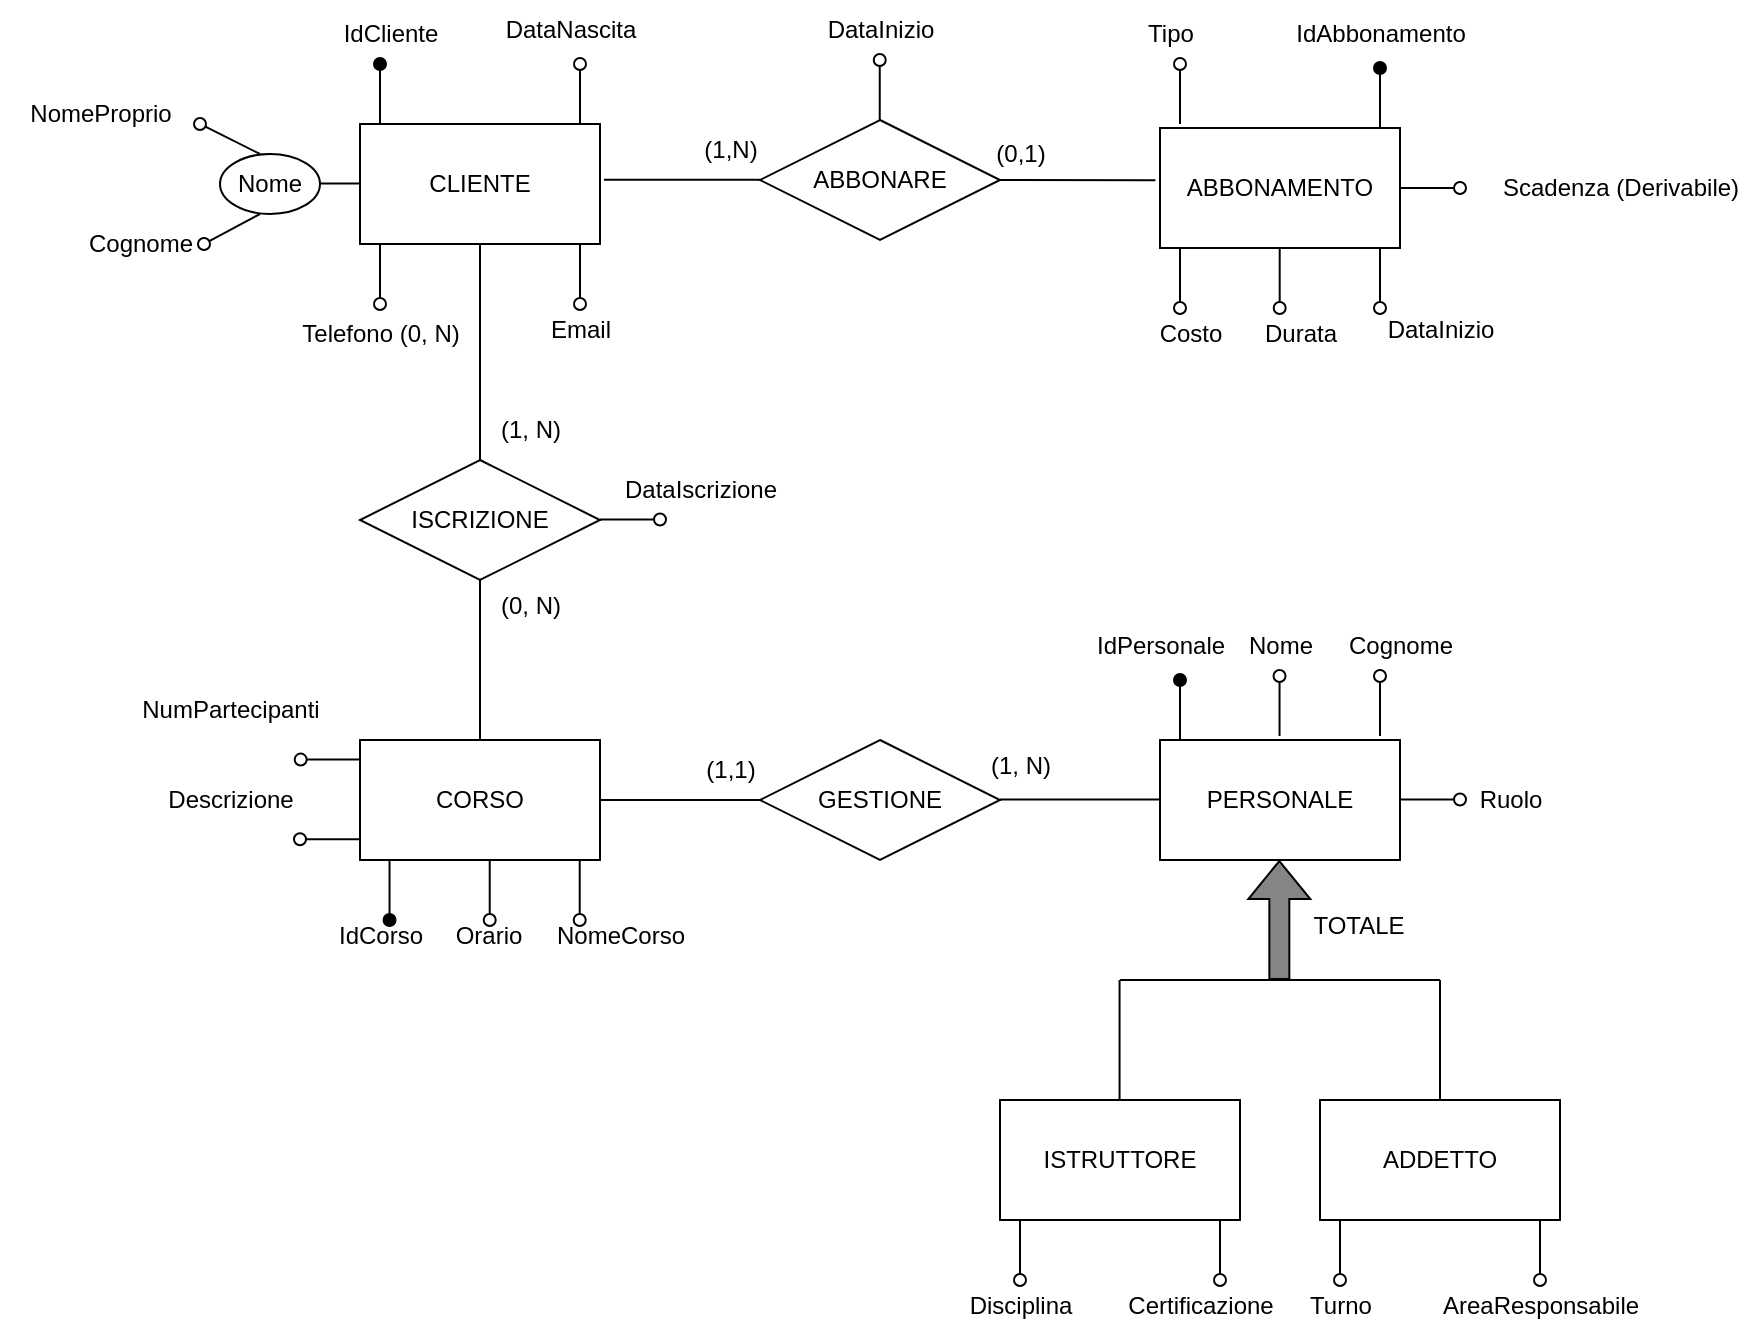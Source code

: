 <mxfile version="25.0.3">
  <diagram name="Pagina-1" id="2qj2GZJpzb1wbTNh-gF_">
    <mxGraphModel dx="1508" dy="424" grid="1" gridSize="10" guides="1" tooltips="1" connect="1" arrows="1" fold="1" page="1" pageScale="1" pageWidth="827" pageHeight="1169" math="0" shadow="0">
      <root>
        <mxCell id="0" />
        <mxCell id="1" parent="0" />
        <mxCell id="TS1fgI1TGYpvE9dovKNg-1" value="CLIENTE" style="rounded=0;whiteSpace=wrap;html=1;" parent="1" vertex="1">
          <mxGeometry x="-120" y="192" width="120" height="60" as="geometry" />
        </mxCell>
        <mxCell id="TS1fgI1TGYpvE9dovKNg-2" value="&lt;div&gt;ABBONAMENTO&lt;/div&gt;" style="rounded=0;whiteSpace=wrap;html=1;" parent="1" vertex="1">
          <mxGeometry x="280" y="194" width="120" height="60" as="geometry" />
        </mxCell>
        <mxCell id="TS1fgI1TGYpvE9dovKNg-3" value="&lt;div&gt;CORSO&lt;/div&gt;" style="rounded=0;whiteSpace=wrap;html=1;" parent="1" vertex="1">
          <mxGeometry x="-120" y="500" width="120" height="60" as="geometry" />
        </mxCell>
        <mxCell id="TS1fgI1TGYpvE9dovKNg-4" value="PERSONALE" style="rounded=0;whiteSpace=wrap;html=1;" parent="1" vertex="1">
          <mxGeometry x="280" y="500" width="120" height="60" as="geometry" />
        </mxCell>
        <mxCell id="fKOpoRJPvV8tH2656EXo-1" value="" style="shape=flexArrow;endArrow=classic;html=1;rounded=0;fillColor=#858585;fillStyle=auto;strokeColor=default;gradientColor=none;" parent="1" edge="1">
          <mxGeometry width="50" height="50" relative="1" as="geometry">
            <mxPoint x="339.67" y="620" as="sourcePoint" />
            <mxPoint x="339.67" y="560" as="targetPoint" />
          </mxGeometry>
        </mxCell>
        <mxCell id="fKOpoRJPvV8tH2656EXo-3" value="" style="endArrow=none;html=1;rounded=0;" parent="1" edge="1">
          <mxGeometry width="50" height="50" relative="1" as="geometry">
            <mxPoint x="260" y="620" as="sourcePoint" />
            <mxPoint x="340" y="620" as="targetPoint" />
          </mxGeometry>
        </mxCell>
        <mxCell id="fKOpoRJPvV8tH2656EXo-4" value="" style="endArrow=none;html=1;rounded=0;" parent="1" edge="1">
          <mxGeometry width="50" height="50" relative="1" as="geometry">
            <mxPoint x="340" y="620" as="sourcePoint" />
            <mxPoint x="420" y="620" as="targetPoint" />
          </mxGeometry>
        </mxCell>
        <mxCell id="fKOpoRJPvV8tH2656EXo-7" value="" style="endArrow=oval;html=1;rounded=1;curved=0;strokeColor=default;strokeWidth=1;jumpStyle=none;endFill=1;" parent="1" edge="1">
          <mxGeometry width="50" height="50" relative="1" as="geometry">
            <mxPoint x="-110" y="192" as="sourcePoint" />
            <mxPoint x="-110" y="162" as="targetPoint" />
          </mxGeometry>
        </mxCell>
        <mxCell id="fKOpoRJPvV8tH2656EXo-11" value="&lt;div&gt;IdCliente&lt;/div&gt;" style="text;html=1;align=center;verticalAlign=middle;resizable=0;points=[];autosize=1;strokeColor=none;fillColor=none;" parent="1" vertex="1">
          <mxGeometry x="-140" y="132" width="70" height="30" as="geometry" />
        </mxCell>
        <mxCell id="fKOpoRJPvV8tH2656EXo-16" value="" style="endArrow=oval;html=1;rounded=1;curved=0;strokeColor=default;strokeWidth=1;jumpStyle=none;endFill=0;" parent="1" edge="1">
          <mxGeometry width="50" height="50" relative="1" as="geometry">
            <mxPoint x="-120" y="221.81" as="sourcePoint" />
            <mxPoint x="-150" y="221.81" as="targetPoint" />
          </mxGeometry>
        </mxCell>
        <mxCell id="fKOpoRJPvV8tH2656EXo-17" value="Nome" style="ellipse;whiteSpace=wrap;html=1;" parent="1" vertex="1">
          <mxGeometry x="-190" y="207" width="50" height="30" as="geometry" />
        </mxCell>
        <mxCell id="fKOpoRJPvV8tH2656EXo-18" value="" style="endArrow=oval;html=1;rounded=1;curved=0;strokeColor=default;strokeWidth=1;jumpStyle=none;endFill=0;" parent="1" edge="1">
          <mxGeometry width="50" height="50" relative="1" as="geometry">
            <mxPoint x="-170" y="207" as="sourcePoint" />
            <mxPoint x="-200" y="192" as="targetPoint" />
          </mxGeometry>
        </mxCell>
        <mxCell id="fKOpoRJPvV8tH2656EXo-19" value="NomeProprio" style="text;html=1;align=center;verticalAlign=middle;resizable=0;points=[];autosize=1;strokeColor=none;fillColor=none;" parent="1" vertex="1">
          <mxGeometry x="-300" y="172" width="100" height="30" as="geometry" />
        </mxCell>
        <mxCell id="fKOpoRJPvV8tH2656EXo-20" value="" style="endArrow=oval;html=1;rounded=1;curved=0;strokeColor=default;strokeWidth=1;jumpStyle=none;endFill=0;" parent="1" edge="1">
          <mxGeometry width="50" height="50" relative="1" as="geometry">
            <mxPoint x="-170" y="237" as="sourcePoint" />
            <mxPoint x="-198" y="252" as="targetPoint" />
          </mxGeometry>
        </mxCell>
        <mxCell id="fKOpoRJPvV8tH2656EXo-21" value="Cognome" style="text;html=1;align=center;verticalAlign=middle;resizable=0;points=[];autosize=1;strokeColor=none;fillColor=none;" parent="1" vertex="1">
          <mxGeometry x="-270" y="237" width="80" height="30" as="geometry" />
        </mxCell>
        <mxCell id="63A-T530-Y_BiI_bm_w9-4" value="" style="endArrow=oval;html=1;rounded=1;curved=0;strokeColor=default;strokeWidth=1;jumpStyle=none;endFill=0;" edge="1" parent="1">
          <mxGeometry width="50" height="50" relative="1" as="geometry">
            <mxPoint x="-10" y="192" as="sourcePoint" />
            <mxPoint x="-10" y="162" as="targetPoint" />
          </mxGeometry>
        </mxCell>
        <mxCell id="63A-T530-Y_BiI_bm_w9-5" value="DataNascita" style="text;html=1;align=center;verticalAlign=middle;resizable=0;points=[];autosize=1;strokeColor=none;fillColor=none;" vertex="1" parent="1">
          <mxGeometry x="-60" y="130" width="90" height="30" as="geometry" />
        </mxCell>
        <mxCell id="63A-T530-Y_BiI_bm_w9-6" value="" style="endArrow=oval;html=1;rounded=1;curved=0;strokeColor=default;strokeWidth=1;jumpStyle=none;endFill=0;" edge="1" parent="1">
          <mxGeometry width="50" height="50" relative="1" as="geometry">
            <mxPoint x="-110" y="252" as="sourcePoint" />
            <mxPoint x="-110" y="282" as="targetPoint" />
          </mxGeometry>
        </mxCell>
        <mxCell id="63A-T530-Y_BiI_bm_w9-7" value="&lt;div&gt;Telefono (0, N)&lt;/div&gt;" style="text;html=1;align=center;verticalAlign=middle;resizable=0;points=[];autosize=1;strokeColor=none;fillColor=none;" vertex="1" parent="1">
          <mxGeometry x="-160" y="282" width="100" height="30" as="geometry" />
        </mxCell>
        <mxCell id="63A-T530-Y_BiI_bm_w9-8" value="" style="endArrow=oval;html=1;rounded=1;curved=0;strokeColor=default;strokeWidth=1;jumpStyle=none;endFill=0;" edge="1" parent="1">
          <mxGeometry width="50" height="50" relative="1" as="geometry">
            <mxPoint x="-10" y="252" as="sourcePoint" />
            <mxPoint x="-10" y="282" as="targetPoint" />
          </mxGeometry>
        </mxCell>
        <mxCell id="63A-T530-Y_BiI_bm_w9-9" value="&lt;div&gt;Email&lt;/div&gt;" style="text;html=1;align=center;verticalAlign=middle;resizable=0;points=[];autosize=1;strokeColor=none;fillColor=none;" vertex="1" parent="1">
          <mxGeometry x="-35" y="280" width="50" height="30" as="geometry" />
        </mxCell>
        <mxCell id="63A-T530-Y_BiI_bm_w9-10" value="" style="endArrow=oval;html=1;rounded=1;curved=0;strokeColor=default;strokeWidth=1;jumpStyle=none;endFill=1;" edge="1" parent="1">
          <mxGeometry width="50" height="50" relative="1" as="geometry">
            <mxPoint x="390" y="194" as="sourcePoint" />
            <mxPoint x="390" y="164" as="targetPoint" />
          </mxGeometry>
        </mxCell>
        <mxCell id="63A-T530-Y_BiI_bm_w9-11" value="" style="endArrow=oval;html=1;rounded=1;curved=0;strokeColor=default;strokeWidth=1;jumpStyle=none;endFill=0;" edge="1" parent="1">
          <mxGeometry width="50" height="50" relative="1" as="geometry">
            <mxPoint x="290" y="192" as="sourcePoint" />
            <mxPoint x="290" y="162" as="targetPoint" />
          </mxGeometry>
        </mxCell>
        <mxCell id="63A-T530-Y_BiI_bm_w9-12" value="IdAbbonamento" style="text;html=1;align=center;verticalAlign=middle;resizable=0;points=[];autosize=1;strokeColor=none;fillColor=none;" vertex="1" parent="1">
          <mxGeometry x="335" y="132" width="110" height="30" as="geometry" />
        </mxCell>
        <mxCell id="63A-T530-Y_BiI_bm_w9-13" value="Tipo" style="text;html=1;align=center;verticalAlign=middle;resizable=0;points=[];autosize=1;strokeColor=none;fillColor=none;" vertex="1" parent="1">
          <mxGeometry x="260" y="132" width="50" height="30" as="geometry" />
        </mxCell>
        <mxCell id="63A-T530-Y_BiI_bm_w9-14" value="" style="endArrow=oval;html=1;rounded=1;curved=0;strokeColor=default;strokeWidth=1;jumpStyle=none;endFill=0;" edge="1" parent="1">
          <mxGeometry width="50" height="50" relative="1" as="geometry">
            <mxPoint x="290" y="254" as="sourcePoint" />
            <mxPoint x="290" y="284" as="targetPoint" />
          </mxGeometry>
        </mxCell>
        <mxCell id="63A-T530-Y_BiI_bm_w9-15" value="Costo" style="text;html=1;align=center;verticalAlign=middle;resizable=0;points=[];autosize=1;strokeColor=none;fillColor=none;" vertex="1" parent="1">
          <mxGeometry x="270" y="282" width="50" height="30" as="geometry" />
        </mxCell>
        <mxCell id="63A-T530-Y_BiI_bm_w9-16" value="" style="endArrow=oval;html=1;rounded=1;curved=0;strokeColor=default;strokeWidth=1;jumpStyle=none;endFill=0;" edge="1" parent="1">
          <mxGeometry width="50" height="50" relative="1" as="geometry">
            <mxPoint x="339.85" y="254" as="sourcePoint" />
            <mxPoint x="339.85" y="284" as="targetPoint" />
          </mxGeometry>
        </mxCell>
        <mxCell id="63A-T530-Y_BiI_bm_w9-17" value="Durata" style="text;html=1;align=center;verticalAlign=middle;resizable=0;points=[];autosize=1;strokeColor=none;fillColor=none;" vertex="1" parent="1">
          <mxGeometry x="320" y="282" width="60" height="30" as="geometry" />
        </mxCell>
        <mxCell id="63A-T530-Y_BiI_bm_w9-18" value="" style="endArrow=oval;html=1;rounded=1;curved=0;strokeColor=default;strokeWidth=1;jumpStyle=none;endFill=0;" edge="1" parent="1">
          <mxGeometry width="50" height="50" relative="1" as="geometry">
            <mxPoint x="400" y="224" as="sourcePoint" />
            <mxPoint x="430" y="224" as="targetPoint" />
          </mxGeometry>
        </mxCell>
        <mxCell id="63A-T530-Y_BiI_bm_w9-19" value="Scadenza (Derivabile)" style="text;html=1;align=center;verticalAlign=middle;resizable=0;points=[];autosize=1;strokeColor=none;fillColor=none;" vertex="1" parent="1">
          <mxGeometry x="440" y="209" width="140" height="30" as="geometry" />
        </mxCell>
        <mxCell id="63A-T530-Y_BiI_bm_w9-20" value="" style="endArrow=oval;html=1;rounded=1;curved=0;strokeColor=default;strokeWidth=1;jumpStyle=none;endFill=0;" edge="1" parent="1">
          <mxGeometry width="50" height="50" relative="1" as="geometry">
            <mxPoint x="390.0" y="254" as="sourcePoint" />
            <mxPoint x="390.0" y="284" as="targetPoint" />
          </mxGeometry>
        </mxCell>
        <mxCell id="63A-T530-Y_BiI_bm_w9-21" value="DataInizio" style="text;html=1;align=center;verticalAlign=middle;resizable=0;points=[];autosize=1;strokeColor=none;fillColor=none;" vertex="1" parent="1">
          <mxGeometry x="380" y="280" width="80" height="30" as="geometry" />
        </mxCell>
        <mxCell id="63A-T530-Y_BiI_bm_w9-22" value="" style="endArrow=none;html=1;rounded=1;curved=0;strokeColor=default;strokeWidth=1;jumpStyle=none;endFill=0;startArrow=oval;startFill=1;" edge="1" parent="1">
          <mxGeometry width="50" height="50" relative="1" as="geometry">
            <mxPoint x="-105.23" y="590" as="sourcePoint" />
            <mxPoint x="-105.23" y="560" as="targetPoint" />
          </mxGeometry>
        </mxCell>
        <mxCell id="63A-T530-Y_BiI_bm_w9-23" value="&lt;div&gt;IdCorso&lt;/div&gt;" style="text;html=1;align=center;verticalAlign=middle;resizable=0;points=[];autosize=1;strokeColor=none;fillColor=none;" vertex="1" parent="1">
          <mxGeometry x="-145" y="583" width="70" height="30" as="geometry" />
        </mxCell>
        <mxCell id="63A-T530-Y_BiI_bm_w9-24" value="" style="endArrow=none;html=1;rounded=1;curved=0;strokeColor=default;strokeWidth=1;jumpStyle=none;endFill=0;startArrow=oval;startFill=0;" edge="1" parent="1">
          <mxGeometry width="50" height="50" relative="1" as="geometry">
            <mxPoint x="-10.14" y="590" as="sourcePoint" />
            <mxPoint x="-10.14" y="560" as="targetPoint" />
          </mxGeometry>
        </mxCell>
        <mxCell id="63A-T530-Y_BiI_bm_w9-25" value="NomeCorso" style="text;html=1;align=center;verticalAlign=middle;resizable=0;points=[];autosize=1;strokeColor=none;fillColor=none;" vertex="1" parent="1">
          <mxGeometry x="-35" y="583" width="90" height="30" as="geometry" />
        </mxCell>
        <mxCell id="63A-T530-Y_BiI_bm_w9-26" value="" style="endArrow=none;html=1;rounded=1;curved=0;strokeColor=default;strokeWidth=1;jumpStyle=none;endFill=0;startArrow=oval;startFill=0;" edge="1" parent="1">
          <mxGeometry width="50" height="50" relative="1" as="geometry">
            <mxPoint x="-150" y="549.65" as="sourcePoint" />
            <mxPoint x="-120" y="549.65" as="targetPoint" />
          </mxGeometry>
        </mxCell>
        <mxCell id="63A-T530-Y_BiI_bm_w9-27" value="Descrizione" style="text;html=1;align=center;verticalAlign=middle;resizable=0;points=[];autosize=1;strokeColor=none;fillColor=none;" vertex="1" parent="1">
          <mxGeometry x="-230" y="515" width="90" height="30" as="geometry" />
        </mxCell>
        <mxCell id="63A-T530-Y_BiI_bm_w9-28" value="" style="endArrow=oval;html=1;rounded=1;curved=0;strokeColor=default;strokeWidth=1;jumpStyle=none;endFill=0;" edge="1" parent="1">
          <mxGeometry width="50" height="50" relative="1" as="geometry">
            <mxPoint x="-120.0" y="509.79" as="sourcePoint" />
            <mxPoint x="-149.66" y="509.79" as="targetPoint" />
          </mxGeometry>
        </mxCell>
        <mxCell id="63A-T530-Y_BiI_bm_w9-29" value="NumPartecipanti" style="text;html=1;align=center;verticalAlign=middle;resizable=0;points=[];autosize=1;strokeColor=none;fillColor=none;" vertex="1" parent="1">
          <mxGeometry x="-240" y="470" width="110" height="30" as="geometry" />
        </mxCell>
        <mxCell id="63A-T530-Y_BiI_bm_w9-30" value="" style="endArrow=none;html=1;rounded=1;curved=0;strokeColor=default;strokeWidth=1;jumpStyle=none;endFill=0;startArrow=oval;startFill=0;" edge="1" parent="1">
          <mxGeometry width="50" height="50" relative="1" as="geometry">
            <mxPoint x="-55.14" y="590" as="sourcePoint" />
            <mxPoint x="-55.14" y="560" as="targetPoint" />
          </mxGeometry>
        </mxCell>
        <mxCell id="63A-T530-Y_BiI_bm_w9-31" value="Orario" style="text;html=1;align=center;verticalAlign=middle;resizable=0;points=[];autosize=1;strokeColor=none;fillColor=none;" vertex="1" parent="1">
          <mxGeometry x="-86" y="583" width="60" height="30" as="geometry" />
        </mxCell>
        <mxCell id="63A-T530-Y_BiI_bm_w9-32" value="" style="endArrow=oval;html=1;rounded=1;curved=0;strokeColor=default;strokeWidth=1;jumpStyle=none;endFill=1;" edge="1" parent="1">
          <mxGeometry width="50" height="50" relative="1" as="geometry">
            <mxPoint x="290" y="500" as="sourcePoint" />
            <mxPoint x="290" y="470" as="targetPoint" />
          </mxGeometry>
        </mxCell>
        <mxCell id="63A-T530-Y_BiI_bm_w9-33" value="IdPersonale" style="text;html=1;align=center;verticalAlign=middle;resizable=0;points=[];autosize=1;strokeColor=none;fillColor=none;" vertex="1" parent="1">
          <mxGeometry x="235" y="438" width="90" height="30" as="geometry" />
        </mxCell>
        <mxCell id="63A-T530-Y_BiI_bm_w9-34" value="" style="endArrow=oval;html=1;rounded=1;curved=0;strokeColor=default;strokeWidth=1;jumpStyle=none;endFill=0;" edge="1" parent="1">
          <mxGeometry width="50" height="50" relative="1" as="geometry">
            <mxPoint x="339.77" y="498" as="sourcePoint" />
            <mxPoint x="339.77" y="468" as="targetPoint" />
          </mxGeometry>
        </mxCell>
        <mxCell id="63A-T530-Y_BiI_bm_w9-35" value="Nome" style="text;html=1;align=center;verticalAlign=middle;resizable=0;points=[];autosize=1;strokeColor=none;fillColor=none;" vertex="1" parent="1">
          <mxGeometry x="310" y="438" width="60" height="30" as="geometry" />
        </mxCell>
        <mxCell id="63A-T530-Y_BiI_bm_w9-36" value="" style="endArrow=oval;html=1;rounded=1;curved=0;strokeColor=default;strokeWidth=1;jumpStyle=none;endFill=0;" edge="1" parent="1">
          <mxGeometry width="50" height="50" relative="1" as="geometry">
            <mxPoint x="390" y="498" as="sourcePoint" />
            <mxPoint x="390" y="468" as="targetPoint" />
          </mxGeometry>
        </mxCell>
        <mxCell id="63A-T530-Y_BiI_bm_w9-37" value="Cognome" style="text;html=1;align=center;verticalAlign=middle;resizable=0;points=[];autosize=1;strokeColor=none;fillColor=none;" vertex="1" parent="1">
          <mxGeometry x="360" y="438" width="80" height="30" as="geometry" />
        </mxCell>
        <mxCell id="63A-T530-Y_BiI_bm_w9-38" value="" style="endArrow=oval;html=1;rounded=1;curved=0;strokeColor=default;strokeWidth=1;jumpStyle=none;endFill=0;" edge="1" parent="1">
          <mxGeometry width="50" height="50" relative="1" as="geometry">
            <mxPoint x="400" y="529.77" as="sourcePoint" />
            <mxPoint x="430" y="529.77" as="targetPoint" />
          </mxGeometry>
        </mxCell>
        <mxCell id="63A-T530-Y_BiI_bm_w9-39" value="Ruolo" style="text;html=1;align=center;verticalAlign=middle;resizable=0;points=[];autosize=1;strokeColor=none;fillColor=none;" vertex="1" parent="1">
          <mxGeometry x="430" y="515" width="50" height="30" as="geometry" />
        </mxCell>
        <mxCell id="63A-T530-Y_BiI_bm_w9-40" value="ISTRUTTORE" style="rounded=0;whiteSpace=wrap;html=1;" vertex="1" parent="1">
          <mxGeometry x="200" y="680" width="120" height="60" as="geometry" />
        </mxCell>
        <mxCell id="63A-T530-Y_BiI_bm_w9-41" value="ADDETTO" style="rounded=0;whiteSpace=wrap;html=1;" vertex="1" parent="1">
          <mxGeometry x="360" y="680" width="120" height="60" as="geometry" />
        </mxCell>
        <mxCell id="63A-T530-Y_BiI_bm_w9-42" value="" style="endArrow=none;html=1;rounded=0;exitX=0.5;exitY=0;exitDx=0;exitDy=0;" edge="1" parent="1" source="63A-T530-Y_BiI_bm_w9-41">
          <mxGeometry width="50" height="50" relative="1" as="geometry">
            <mxPoint x="370" y="670" as="sourcePoint" />
            <mxPoint x="420" y="620" as="targetPoint" />
          </mxGeometry>
        </mxCell>
        <mxCell id="63A-T530-Y_BiI_bm_w9-43" value="" style="endArrow=none;html=1;rounded=0;exitX=0.5;exitY=0;exitDx=0;exitDy=0;" edge="1" parent="1">
          <mxGeometry width="50" height="50" relative="1" as="geometry">
            <mxPoint x="259.78" y="680" as="sourcePoint" />
            <mxPoint x="259.78" y="620" as="targetPoint" />
          </mxGeometry>
        </mxCell>
        <mxCell id="63A-T530-Y_BiI_bm_w9-44" value="" style="endArrow=oval;html=1;rounded=1;curved=0;strokeColor=default;strokeWidth=1;jumpStyle=none;endFill=0;" edge="1" parent="1">
          <mxGeometry width="50" height="50" relative="1" as="geometry">
            <mxPoint x="210" y="740" as="sourcePoint" />
            <mxPoint x="210" y="770" as="targetPoint" />
          </mxGeometry>
        </mxCell>
        <mxCell id="63A-T530-Y_BiI_bm_w9-45" value="Disciplina" style="text;html=1;align=center;verticalAlign=middle;resizable=0;points=[];autosize=1;strokeColor=none;fillColor=none;" vertex="1" parent="1">
          <mxGeometry x="175" y="768" width="70" height="30" as="geometry" />
        </mxCell>
        <mxCell id="63A-T530-Y_BiI_bm_w9-47" value="" style="endArrow=oval;html=1;rounded=1;curved=0;strokeColor=default;strokeWidth=1;jumpStyle=none;endFill=0;" edge="1" parent="1">
          <mxGeometry width="50" height="50" relative="1" as="geometry">
            <mxPoint x="310" y="740" as="sourcePoint" />
            <mxPoint x="310" y="770" as="targetPoint" />
          </mxGeometry>
        </mxCell>
        <mxCell id="63A-T530-Y_BiI_bm_w9-48" value="Certificazione" style="text;html=1;align=center;verticalAlign=middle;resizable=0;points=[];autosize=1;strokeColor=none;fillColor=none;" vertex="1" parent="1">
          <mxGeometry x="250" y="768" width="100" height="30" as="geometry" />
        </mxCell>
        <mxCell id="63A-T530-Y_BiI_bm_w9-49" value="" style="endArrow=oval;html=1;rounded=1;curved=0;strokeColor=default;strokeWidth=1;jumpStyle=none;endFill=0;" edge="1" parent="1">
          <mxGeometry width="50" height="50" relative="1" as="geometry">
            <mxPoint x="370" y="740" as="sourcePoint" />
            <mxPoint x="370" y="770" as="targetPoint" />
          </mxGeometry>
        </mxCell>
        <mxCell id="63A-T530-Y_BiI_bm_w9-50" value="Turno" style="text;html=1;align=center;verticalAlign=middle;resizable=0;points=[];autosize=1;strokeColor=none;fillColor=none;" vertex="1" parent="1">
          <mxGeometry x="345" y="768" width="50" height="30" as="geometry" />
        </mxCell>
        <mxCell id="63A-T530-Y_BiI_bm_w9-51" value="" style="endArrow=oval;html=1;rounded=1;curved=0;strokeColor=default;strokeWidth=1;jumpStyle=none;endFill=0;" edge="1" parent="1">
          <mxGeometry width="50" height="50" relative="1" as="geometry">
            <mxPoint x="470" y="740" as="sourcePoint" />
            <mxPoint x="470" y="770" as="targetPoint" />
          </mxGeometry>
        </mxCell>
        <mxCell id="63A-T530-Y_BiI_bm_w9-52" value="AreaResponsabile" style="text;html=1;align=center;verticalAlign=middle;resizable=0;points=[];autosize=1;strokeColor=none;fillColor=none;" vertex="1" parent="1">
          <mxGeometry x="410" y="768" width="120" height="30" as="geometry" />
        </mxCell>
        <mxCell id="63A-T530-Y_BiI_bm_w9-53" value="ISCRIZIONE" style="rhombus;whiteSpace=wrap;html=1;" vertex="1" parent="1">
          <mxGeometry x="-120" y="360" width="120" height="60" as="geometry" />
        </mxCell>
        <mxCell id="63A-T530-Y_BiI_bm_w9-54" value="" style="endArrow=none;html=1;rounded=0;exitX=0.5;exitY=0;exitDx=0;exitDy=0;" edge="1" parent="1" source="TS1fgI1TGYpvE9dovKNg-3">
          <mxGeometry width="50" height="50" relative="1" as="geometry">
            <mxPoint x="-110" y="470" as="sourcePoint" />
            <mxPoint x="-60" y="420" as="targetPoint" />
          </mxGeometry>
        </mxCell>
        <mxCell id="63A-T530-Y_BiI_bm_w9-55" value="" style="endArrow=none;html=1;rounded=0;exitX=0.5;exitY=0;exitDx=0;exitDy=0;entryX=0.5;entryY=1;entryDx=0;entryDy=0;" edge="1" parent="1" target="TS1fgI1TGYpvE9dovKNg-1">
          <mxGeometry width="50" height="50" relative="1" as="geometry">
            <mxPoint x="-60" y="360" as="sourcePoint" />
            <mxPoint x="-60" y="280" as="targetPoint" />
          </mxGeometry>
        </mxCell>
        <mxCell id="63A-T530-Y_BiI_bm_w9-56" value="(1, N)" style="text;html=1;align=center;verticalAlign=middle;resizable=0;points=[];autosize=1;strokeColor=none;fillColor=none;" vertex="1" parent="1">
          <mxGeometry x="-60" y="330" width="50" height="30" as="geometry" />
        </mxCell>
        <mxCell id="63A-T530-Y_BiI_bm_w9-57" value="(0, N)" style="text;html=1;align=center;verticalAlign=middle;resizable=0;points=[];autosize=1;strokeColor=none;fillColor=none;" vertex="1" parent="1">
          <mxGeometry x="-60" y="418" width="50" height="30" as="geometry" />
        </mxCell>
        <mxCell id="63A-T530-Y_BiI_bm_w9-58" value="" style="endArrow=oval;html=1;rounded=1;curved=0;strokeColor=default;strokeWidth=1;jumpStyle=none;endFill=0;" edge="1" parent="1">
          <mxGeometry width="50" height="50" relative="1" as="geometry">
            <mxPoint y="389.75" as="sourcePoint" />
            <mxPoint x="30" y="389.75" as="targetPoint" />
          </mxGeometry>
        </mxCell>
        <mxCell id="63A-T530-Y_BiI_bm_w9-59" value="DataIscrizione" style="text;html=1;align=center;verticalAlign=middle;resizable=0;points=[];autosize=1;strokeColor=none;fillColor=none;" vertex="1" parent="1">
          <mxGeometry y="360" width="100" height="30" as="geometry" />
        </mxCell>
        <mxCell id="63A-T530-Y_BiI_bm_w9-60" value="ABBONARE" style="rhombus;whiteSpace=wrap;html=1;" vertex="1" parent="1">
          <mxGeometry x="80" y="190" width="120" height="60" as="geometry" />
        </mxCell>
        <mxCell id="63A-T530-Y_BiI_bm_w9-64" value="" style="endArrow=none;html=1;rounded=0;exitX=-0.019;exitY=0.435;exitDx=0;exitDy=0;exitPerimeter=0;" edge="1" parent="1" source="TS1fgI1TGYpvE9dovKNg-2">
          <mxGeometry width="50" height="50" relative="1" as="geometry">
            <mxPoint x="150" y="270" as="sourcePoint" />
            <mxPoint x="200" y="220" as="targetPoint" />
          </mxGeometry>
        </mxCell>
        <mxCell id="63A-T530-Y_BiI_bm_w9-65" value="" style="endArrow=none;html=1;rounded=0;exitX=-0.019;exitY=0.435;exitDx=0;exitDy=0;exitPerimeter=0;" edge="1" parent="1">
          <mxGeometry width="50" height="50" relative="1" as="geometry">
            <mxPoint x="80" y="219.87" as="sourcePoint" />
            <mxPoint x="2" y="219.87" as="targetPoint" />
          </mxGeometry>
        </mxCell>
        <mxCell id="63A-T530-Y_BiI_bm_w9-66" value="(0,1)" style="text;html=1;align=center;verticalAlign=middle;resizable=0;points=[];autosize=1;strokeColor=none;fillColor=none;" vertex="1" parent="1">
          <mxGeometry x="185" y="192" width="50" height="30" as="geometry" />
        </mxCell>
        <mxCell id="63A-T530-Y_BiI_bm_w9-67" value="(1,N)" style="text;html=1;align=center;verticalAlign=middle;resizable=0;points=[];autosize=1;strokeColor=none;fillColor=none;" vertex="1" parent="1">
          <mxGeometry x="40" y="190" width="50" height="30" as="geometry" />
        </mxCell>
        <mxCell id="63A-T530-Y_BiI_bm_w9-68" value="GESTIONE" style="rhombus;whiteSpace=wrap;html=1;" vertex="1" parent="1">
          <mxGeometry x="80" y="500" width="120" height="60" as="geometry" />
        </mxCell>
        <mxCell id="63A-T530-Y_BiI_bm_w9-69" value="" style="endArrow=none;html=1;rounded=0;exitX=1;exitY=0.5;exitDx=0;exitDy=0;" edge="1" parent="1" source="TS1fgI1TGYpvE9dovKNg-3">
          <mxGeometry width="50" height="50" relative="1" as="geometry">
            <mxPoint x="30" y="580" as="sourcePoint" />
            <mxPoint x="80" y="530" as="targetPoint" />
          </mxGeometry>
        </mxCell>
        <mxCell id="63A-T530-Y_BiI_bm_w9-70" value="" style="endArrow=none;html=1;rounded=0;exitX=1;exitY=0.5;exitDx=0;exitDy=0;" edge="1" parent="1">
          <mxGeometry width="50" height="50" relative="1" as="geometry">
            <mxPoint x="200" y="529.81" as="sourcePoint" />
            <mxPoint x="280" y="529.81" as="targetPoint" />
          </mxGeometry>
        </mxCell>
        <mxCell id="63A-T530-Y_BiI_bm_w9-71" value="(1,1)" style="text;html=1;align=center;verticalAlign=middle;resizable=0;points=[];autosize=1;strokeColor=none;fillColor=none;" vertex="1" parent="1">
          <mxGeometry x="40" y="500" width="50" height="30" as="geometry" />
        </mxCell>
        <mxCell id="63A-T530-Y_BiI_bm_w9-72" value="" style="endArrow=oval;html=1;rounded=1;curved=0;strokeColor=default;strokeWidth=1;jumpStyle=none;endFill=0;" edge="1" parent="1">
          <mxGeometry width="50" height="50" relative="1" as="geometry">
            <mxPoint x="139.87" y="190" as="sourcePoint" />
            <mxPoint x="139.87" y="160" as="targetPoint" />
          </mxGeometry>
        </mxCell>
        <mxCell id="63A-T530-Y_BiI_bm_w9-73" value="DataInizio" style="text;html=1;align=center;verticalAlign=middle;resizable=0;points=[];autosize=1;strokeColor=none;fillColor=none;" vertex="1" parent="1">
          <mxGeometry x="100" y="130" width="80" height="30" as="geometry" />
        </mxCell>
        <mxCell id="63A-T530-Y_BiI_bm_w9-74" value="(1, N)" style="text;html=1;align=center;verticalAlign=middle;resizable=0;points=[];autosize=1;strokeColor=none;fillColor=none;" vertex="1" parent="1">
          <mxGeometry x="185" y="498" width="50" height="30" as="geometry" />
        </mxCell>
        <mxCell id="63A-T530-Y_BiI_bm_w9-75" value="TOTALE" style="text;html=1;align=center;verticalAlign=middle;resizable=0;points=[];autosize=1;strokeColor=none;fillColor=none;" vertex="1" parent="1">
          <mxGeometry x="344" y="578" width="70" height="30" as="geometry" />
        </mxCell>
      </root>
    </mxGraphModel>
  </diagram>
</mxfile>
